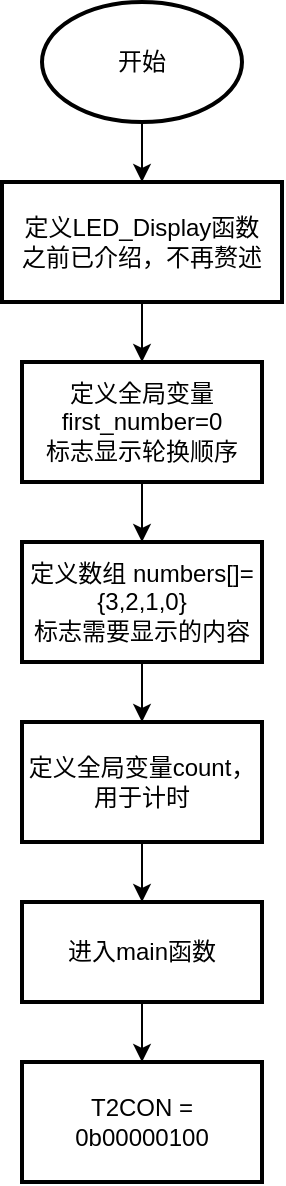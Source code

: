 <mxfile version="20.6.0" type="github">
  <diagram id="hE1goupIJz7Yk2ztpyC8" name="第 1 页">
    <mxGraphModel dx="460" dy="745" grid="1" gridSize="10" guides="1" tooltips="1" connect="1" arrows="1" fold="1" page="1" pageScale="1" pageWidth="1200" pageHeight="1600" math="0" shadow="0">
      <root>
        <mxCell id="0" />
        <mxCell id="1" parent="0" />
        <mxCell id="7B-rmihDAklE7OAa2uTm-3" value="" style="edgeStyle=orthogonalEdgeStyle;rounded=0;orthogonalLoop=1;jettySize=auto;html=1;" edge="1" parent="1" source="7B-rmihDAklE7OAa2uTm-1" target="7B-rmihDAklE7OAa2uTm-2">
          <mxGeometry relative="1" as="geometry" />
        </mxCell>
        <mxCell id="7B-rmihDAklE7OAa2uTm-1" value="开始" style="strokeWidth=2;html=1;shape=mxgraph.flowchart.start_1;whiteSpace=wrap;" vertex="1" parent="1">
          <mxGeometry x="200" y="310" width="100" height="60" as="geometry" />
        </mxCell>
        <mxCell id="7B-rmihDAklE7OAa2uTm-5" value="" style="edgeStyle=orthogonalEdgeStyle;rounded=0;orthogonalLoop=1;jettySize=auto;html=1;" edge="1" parent="1" source="7B-rmihDAklE7OAa2uTm-2" target="7B-rmihDAklE7OAa2uTm-4">
          <mxGeometry relative="1" as="geometry" />
        </mxCell>
        <mxCell id="7B-rmihDAklE7OAa2uTm-2" value="定义LED_Display函数&lt;br&gt;之前已介绍，不再赘述" style="whiteSpace=wrap;html=1;strokeWidth=2;" vertex="1" parent="1">
          <mxGeometry x="180" y="400" width="140" height="60" as="geometry" />
        </mxCell>
        <mxCell id="7B-rmihDAklE7OAa2uTm-7" value="" style="edgeStyle=orthogonalEdgeStyle;rounded=0;orthogonalLoop=1;jettySize=auto;html=1;" edge="1" parent="1" source="7B-rmihDAklE7OAa2uTm-4" target="7B-rmihDAklE7OAa2uTm-6">
          <mxGeometry relative="1" as="geometry" />
        </mxCell>
        <mxCell id="7B-rmihDAklE7OAa2uTm-4" value="定义全局变量first_number=0&lt;br&gt;标志显示轮换顺序" style="whiteSpace=wrap;html=1;strokeWidth=2;" vertex="1" parent="1">
          <mxGeometry x="190" y="490" width="120" height="60" as="geometry" />
        </mxCell>
        <mxCell id="7B-rmihDAklE7OAa2uTm-9" value="" style="edgeStyle=orthogonalEdgeStyle;rounded=0;orthogonalLoop=1;jettySize=auto;html=1;" edge="1" parent="1" source="7B-rmihDAklE7OAa2uTm-6" target="7B-rmihDAklE7OAa2uTm-8">
          <mxGeometry relative="1" as="geometry" />
        </mxCell>
        <mxCell id="7B-rmihDAklE7OAa2uTm-6" value="定义数组 numbers[]={3,2,1,0}&lt;br&gt;标志需要显示的内容" style="whiteSpace=wrap;html=1;strokeWidth=2;" vertex="1" parent="1">
          <mxGeometry x="190" y="580" width="120" height="60" as="geometry" />
        </mxCell>
        <mxCell id="7B-rmihDAklE7OAa2uTm-13" value="" style="edgeStyle=orthogonalEdgeStyle;rounded=0;orthogonalLoop=1;jettySize=auto;html=1;" edge="1" parent="1" source="7B-rmihDAklE7OAa2uTm-8" target="7B-rmihDAklE7OAa2uTm-12">
          <mxGeometry relative="1" as="geometry" />
        </mxCell>
        <mxCell id="7B-rmihDAklE7OAa2uTm-8" value="定义全局变量count，用于计时" style="whiteSpace=wrap;html=1;strokeWidth=2;" vertex="1" parent="1">
          <mxGeometry x="190" y="670" width="120" height="60" as="geometry" />
        </mxCell>
        <mxCell id="7B-rmihDAklE7OAa2uTm-15" value="" style="edgeStyle=orthogonalEdgeStyle;rounded=0;orthogonalLoop=1;jettySize=auto;html=1;" edge="1" parent="1" source="7B-rmihDAklE7OAa2uTm-12" target="7B-rmihDAklE7OAa2uTm-14">
          <mxGeometry relative="1" as="geometry" />
        </mxCell>
        <mxCell id="7B-rmihDAklE7OAa2uTm-12" value="进入main函数" style="whiteSpace=wrap;html=1;strokeWidth=2;" vertex="1" parent="1">
          <mxGeometry x="190" y="760" width="120" height="50" as="geometry" />
        </mxCell>
        <mxCell id="7B-rmihDAklE7OAa2uTm-14" value="T2CON = 0b00000100&lt;br&gt;" style="whiteSpace=wrap;html=1;strokeWidth=2;" vertex="1" parent="1">
          <mxGeometry x="190" y="840" width="120" height="60" as="geometry" />
        </mxCell>
      </root>
    </mxGraphModel>
  </diagram>
</mxfile>
